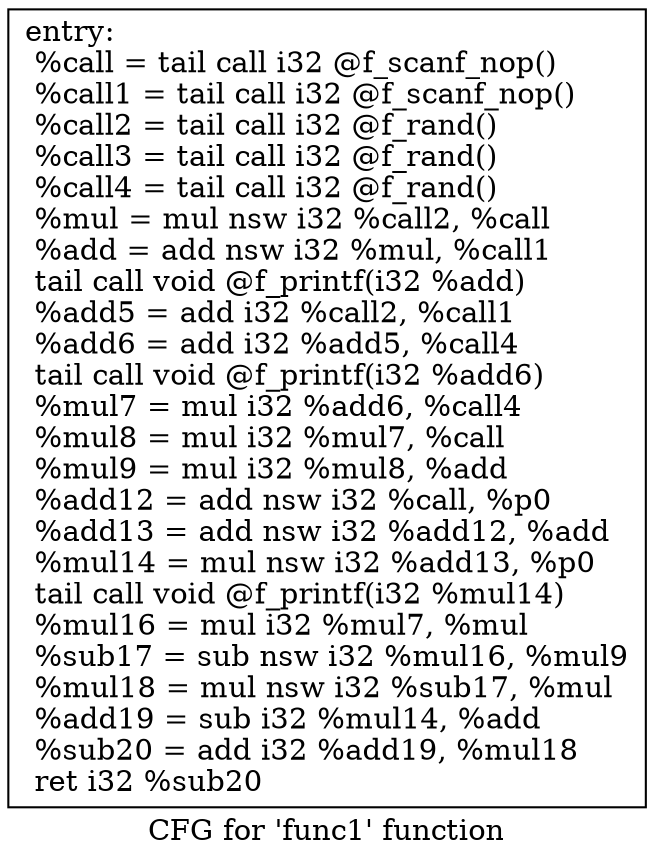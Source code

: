 digraph "CFG for 'func1' function" {
	label="CFG for 'func1' function";

	Node0x55bae4115ed0 [shape=record,label="{entry:\l  %call = tail call i32 @f_scanf_nop()\l  %call1 = tail call i32 @f_scanf_nop()\l  %call2 = tail call i32 @f_rand()\l  %call3 = tail call i32 @f_rand()\l  %call4 = tail call i32 @f_rand()\l  %mul = mul nsw i32 %call2, %call\l  %add = add nsw i32 %mul, %call1\l  tail call void @f_printf(i32 %add)\l  %add5 = add i32 %call2, %call1\l  %add6 = add i32 %add5, %call4\l  tail call void @f_printf(i32 %add6)\l  %mul7 = mul i32 %add6, %call4\l  %mul8 = mul i32 %mul7, %call\l  %mul9 = mul i32 %mul8, %add\l  %add12 = add nsw i32 %call, %p0\l  %add13 = add nsw i32 %add12, %add\l  %mul14 = mul nsw i32 %add13, %p0\l  tail call void @f_printf(i32 %mul14)\l  %mul16 = mul i32 %mul7, %mul\l  %sub17 = sub nsw i32 %mul16, %mul9\l  %mul18 = mul nsw i32 %sub17, %mul\l  %add19 = sub i32 %mul14, %add\l  %sub20 = add i32 %add19, %mul18\l  ret i32 %sub20\l}"];
}
